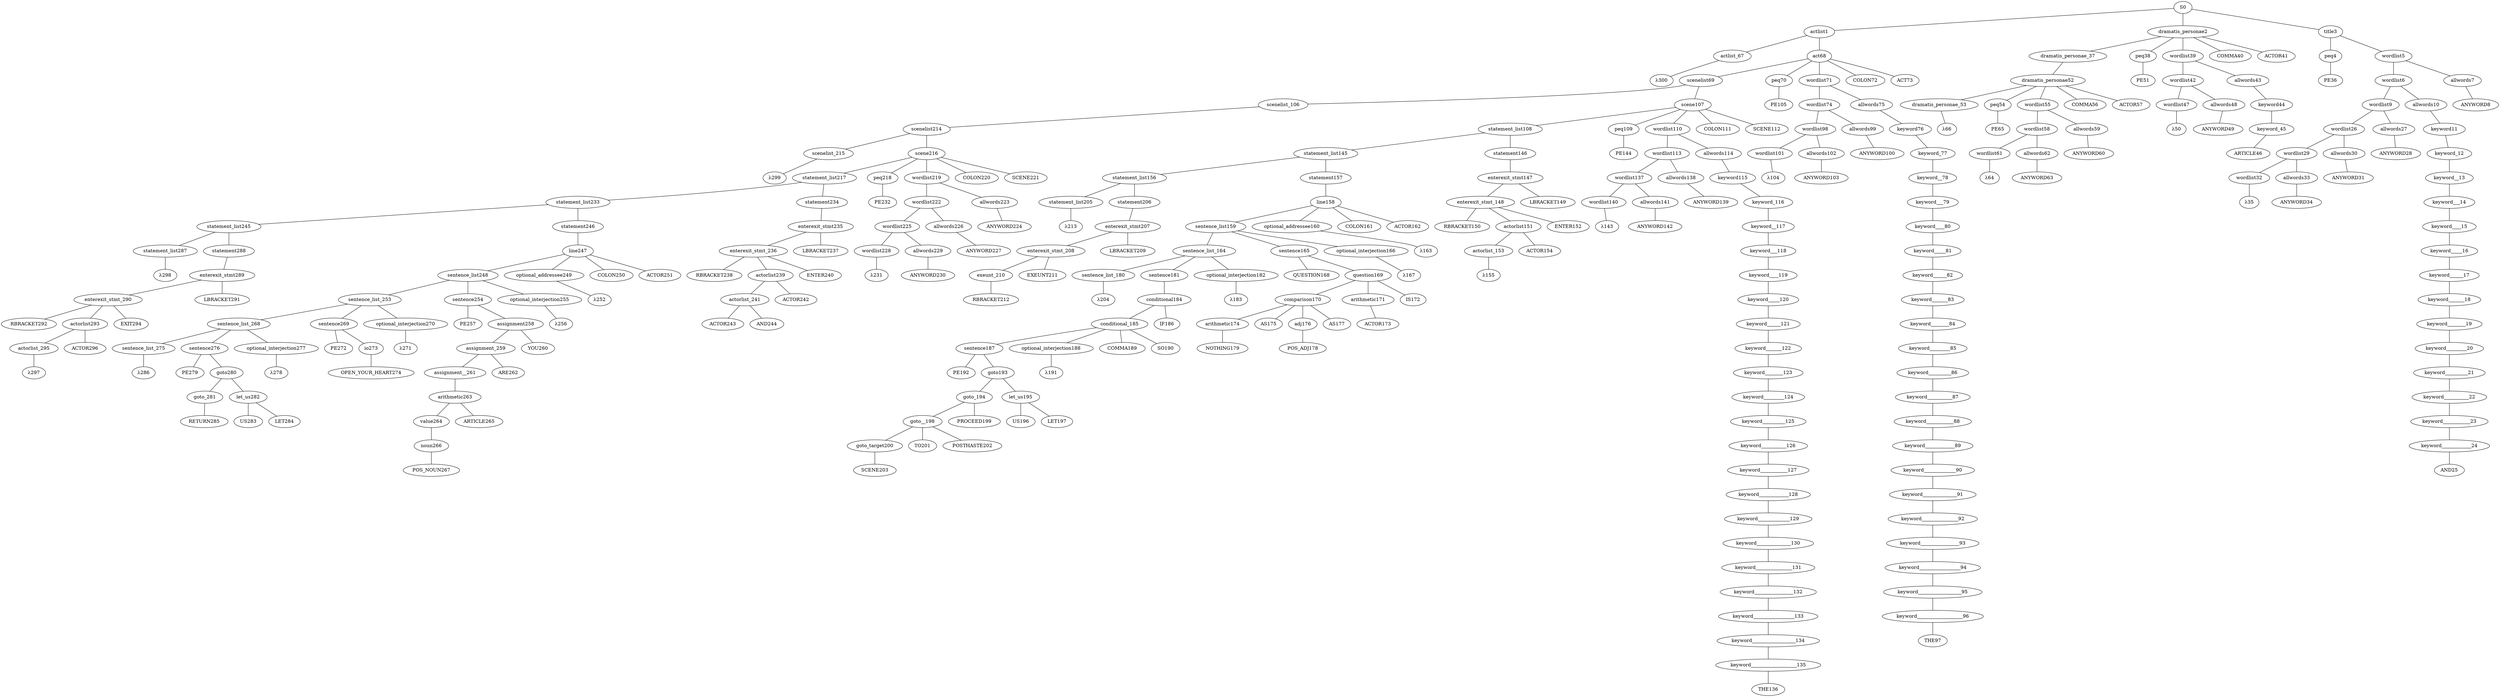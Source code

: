 strict graph {
	S0 -- actlist1
	S0 -- dramatis_personae2
	S0 -- title3

	title3 -- peq4
	title3 -- wordlist5

	wordlist5 -- wordlist6
	wordlist5 -- allwords7

	allwords7 -- ANYWORD8


	wordlist6 -- wordlist9
	wordlist6 -- allwords10

	allwords10 -- keyword11

	keyword11 -- keyword_12

	keyword_12 -- keyword__13

	keyword__13 -- keyword___14

	keyword___14 -- keyword____15

	keyword____15 -- keyword_____16

	keyword_____16 -- keyword______17

	keyword______17 -- keyword_______18

	keyword_______18 -- keyword________19

	keyword________19 -- keyword_________20

	keyword_________20 -- keyword__________21

	keyword__________21 -- keyword___________22

	keyword___________22 -- keyword____________23

	keyword____________23 -- keyword_____________24

	keyword_____________24 -- AND25


	wordlist9 -- wordlist26
	wordlist9 -- allwords27

	allwords27 -- ANYWORD28


	wordlist26 -- wordlist29
	wordlist26 -- allwords30

	allwords30 -- ANYWORD31


	wordlist29 -- wordlist32
	wordlist29 -- allwords33

	allwords33 -- ANYWORD34


	wordlist32 -- λ35

	peq4 -- PE36


	dramatis_personae2 -- dramatis_personae_37
	dramatis_personae2 -- peq38
	dramatis_personae2 -- wordlist39
	dramatis_personae2 -- COMMA40
	dramatis_personae2 -- ACTOR41



	wordlist39 -- wordlist42
	wordlist39 -- allwords43

	allwords43 -- keyword44

	keyword44 -- keyword_45

	keyword_45 -- ARTICLE46


	wordlist42 -- wordlist47
	wordlist42 -- allwords48

	allwords48 -- ANYWORD49


	wordlist47 -- λ50

	peq38 -- PE51


	dramatis_personae_37 -- dramatis_personae52

	dramatis_personae52 -- dramatis_personae_53
	dramatis_personae52 -- peq54
	dramatis_personae52 -- wordlist55
	dramatis_personae52 -- COMMA56
	dramatis_personae52 -- ACTOR57



	wordlist55 -- wordlist58
	wordlist55 -- allwords59

	allwords59 -- ANYWORD60


	wordlist58 -- wordlist61
	wordlist58 -- allwords62

	allwords62 -- ANYWORD63


	wordlist61 -- λ64

	peq54 -- PE65


	dramatis_personae_53 -- λ66

	actlist1 -- actlist_67
	actlist1 -- act68

	act68 -- scenelist69
	act68 -- peq70
	act68 -- wordlist71
	act68 -- COLON72
	act68 -- ACT73



	wordlist71 -- wordlist74
	wordlist71 -- allwords75

	allwords75 -- keyword76

	keyword76 -- keyword_77

	keyword_77 -- keyword__78

	keyword__78 -- keyword___79

	keyword___79 -- keyword____80

	keyword____80 -- keyword_____81

	keyword_____81 -- keyword______82

	keyword______82 -- keyword_______83

	keyword_______83 -- keyword________84

	keyword________84 -- keyword_________85

	keyword_________85 -- keyword__________86

	keyword__________86 -- keyword___________87

	keyword___________87 -- keyword____________88

	keyword____________88 -- keyword_____________89

	keyword_____________89 -- keyword______________90

	keyword______________90 -- keyword_______________91

	keyword_______________91 -- keyword________________92

	keyword________________92 -- keyword_________________93

	keyword_________________93 -- keyword__________________94

	keyword__________________94 -- keyword___________________95

	keyword___________________95 -- keyword____________________96

	keyword____________________96 -- THE97


	wordlist74 -- wordlist98
	wordlist74 -- allwords99

	allwords99 -- ANYWORD100


	wordlist98 -- wordlist101
	wordlist98 -- allwords102

	allwords102 -- ANYWORD103


	wordlist101 -- λ104

	peq70 -- PE105


	scenelist69 -- scenelist_106
	scenelist69 -- scene107

	scene107 -- statement_list108
	scene107 -- peq109
	scene107 -- wordlist110
	scene107 -- COLON111
	scene107 -- SCENE112



	wordlist110 -- wordlist113
	wordlist110 -- allwords114

	allwords114 -- keyword115

	keyword115 -- keyword_116

	keyword_116 -- keyword__117

	keyword__117 -- keyword___118

	keyword___118 -- keyword____119

	keyword____119 -- keyword_____120

	keyword_____120 -- keyword______121

	keyword______121 -- keyword_______122

	keyword_______122 -- keyword________123

	keyword________123 -- keyword_________124

	keyword_________124 -- keyword__________125

	keyword__________125 -- keyword___________126

	keyword___________126 -- keyword____________127

	keyword____________127 -- keyword_____________128

	keyword_____________128 -- keyword______________129

	keyword______________129 -- keyword_______________130

	keyword_______________130 -- keyword________________131

	keyword________________131 -- keyword_________________132

	keyword_________________132 -- keyword__________________133

	keyword__________________133 -- keyword___________________134

	keyword___________________134 -- keyword____________________135

	keyword____________________135 -- THE136


	wordlist113 -- wordlist137
	wordlist113 -- allwords138

	allwords138 -- ANYWORD139


	wordlist137 -- wordlist140
	wordlist137 -- allwords141

	allwords141 -- ANYWORD142


	wordlist140 -- λ143

	peq109 -- PE144


	statement_list108 -- statement_list145
	statement_list108 -- statement146

	statement146 -- enterexit_stmt147

	enterexit_stmt147 -- enterexit_stmt_148
	enterexit_stmt147 -- LBRACKET149


	enterexit_stmt_148 -- RBRACKET150
	enterexit_stmt_148 -- actorlist151
	enterexit_stmt_148 -- ENTER152


	actorlist151 -- actorlist_153
	actorlist151 -- ACTOR154


	actorlist_153 -- λ155


	statement_list145 -- statement_list156
	statement_list145 -- statement157

	statement157 -- line158

	line158 -- sentence_list159
	line158 -- optional_addressee160
	line158 -- COLON161
	line158 -- ACTOR162



	optional_addressee160 -- λ163

	sentence_list159 -- sentence_list_164
	sentence_list159 -- sentence165
	sentence_list159 -- optional_interjection166

	optional_interjection166 -- λ167

	sentence165 -- QUESTION168
	sentence165 -- question169

	question169 -- comparison170
	question169 -- arithmetic171
	question169 -- IS172


	arithmetic171 -- ACTOR173


	comparison170 -- arithmetic174
	comparison170 -- AS175
	comparison170 -- adj176
	comparison170 -- AS177


	adj176 -- POS_ADJ178



	arithmetic174 -- NOTHING179



	sentence_list_164 -- sentence_list_180
	sentence_list_164 -- sentence181
	sentence_list_164 -- optional_interjection182

	optional_interjection182 -- λ183

	sentence181 -- conditional184

	conditional184 -- conditional_185
	conditional184 -- IF186


	conditional_185 -- sentence187
	conditional_185 -- optional_interjection188
	conditional_185 -- COMMA189
	conditional_185 -- SO190



	optional_interjection188 -- λ191

	sentence187 -- PE192
	sentence187 -- goto193

	goto193 -- goto_194
	goto193 -- let_us195

	let_us195 -- US196
	let_us195 -- LET197



	goto_194 -- goto__198
	goto_194 -- PROCEED199


	goto__198 -- goto_target200
	goto__198 -- TO201
	goto__198 -- POSTHASTE202



	goto_target200 -- SCENE203



	sentence_list_180 -- λ204

	statement_list156 -- statement_list205
	statement_list156 -- statement206

	statement206 -- enterexit_stmt207

	enterexit_stmt207 -- enterexit_stmt_208
	enterexit_stmt207 -- LBRACKET209


	enterexit_stmt_208 -- exeunt_210
	enterexit_stmt_208 -- EXEUNT211


	exeunt_210 -- RBRACKET212


	statement_list205 -- λ213

	scenelist_106 -- scenelist214

	scenelist214 -- scenelist_215
	scenelist214 -- scene216

	scene216 -- statement_list217
	scene216 -- peq218
	scene216 -- wordlist219
	scene216 -- COLON220
	scene216 -- SCENE221



	wordlist219 -- wordlist222
	wordlist219 -- allwords223

	allwords223 -- ANYWORD224


	wordlist222 -- wordlist225
	wordlist222 -- allwords226

	allwords226 -- ANYWORD227


	wordlist225 -- wordlist228
	wordlist225 -- allwords229

	allwords229 -- ANYWORD230


	wordlist228 -- λ231

	peq218 -- PE232


	statement_list217 -- statement_list233
	statement_list217 -- statement234

	statement234 -- enterexit_stmt235

	enterexit_stmt235 -- enterexit_stmt_236
	enterexit_stmt235 -- LBRACKET237


	enterexit_stmt_236 -- RBRACKET238
	enterexit_stmt_236 -- actorlist239
	enterexit_stmt_236 -- ENTER240


	actorlist239 -- actorlist_241
	actorlist239 -- ACTOR242


	actorlist_241 -- ACTOR243
	actorlist_241 -- AND244




	statement_list233 -- statement_list245
	statement_list233 -- statement246

	statement246 -- line247

	line247 -- sentence_list248
	line247 -- optional_addressee249
	line247 -- COLON250
	line247 -- ACTOR251



	optional_addressee249 -- λ252

	sentence_list248 -- sentence_list_253
	sentence_list248 -- sentence254
	sentence_list248 -- optional_interjection255

	optional_interjection255 -- λ256

	sentence254 -- PE257
	sentence254 -- assignment258

	assignment258 -- assignment_259
	assignment258 -- YOU260


	assignment_259 -- assignment__261
	assignment_259 -- ARE262


	assignment__261 -- arithmetic263

	arithmetic263 -- value264
	arithmetic263 -- ARTICLE265


	value264 -- noun266

	noun266 -- POS_NOUN267



	sentence_list_253 -- sentence_list_268
	sentence_list_253 -- sentence269
	sentence_list_253 -- optional_interjection270

	optional_interjection270 -- λ271

	sentence269 -- PE272
	sentence269 -- io273

	io273 -- OPEN_YOUR_HEART274



	sentence_list_268 -- sentence_list_275
	sentence_list_268 -- sentence276
	sentence_list_268 -- optional_interjection277

	optional_interjection277 -- λ278

	sentence276 -- PE279
	sentence276 -- goto280

	goto280 -- goto_281
	goto280 -- let_us282

	let_us282 -- US283
	let_us282 -- LET284



	goto_281 -- RETURN285



	sentence_list_275 -- λ286

	statement_list245 -- statement_list287
	statement_list245 -- statement288

	statement288 -- enterexit_stmt289

	enterexit_stmt289 -- enterexit_stmt_290
	enterexit_stmt289 -- LBRACKET291


	enterexit_stmt_290 -- RBRACKET292
	enterexit_stmt_290 -- actorlist293
	enterexit_stmt_290 -- EXIT294


	actorlist293 -- actorlist_295
	actorlist293 -- ACTOR296


	actorlist_295 -- λ297


	statement_list287 -- λ298

	scenelist_215 -- λ299

	actlist_67 -- λ300


}